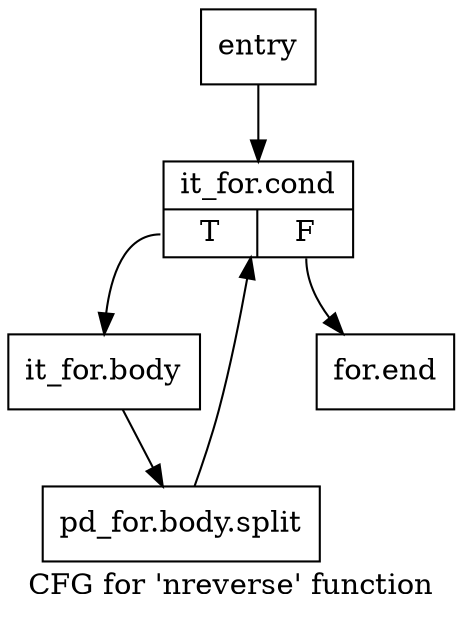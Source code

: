 digraph "CFG for 'nreverse' function" {
	label="CFG for 'nreverse' function";

	Node0x95d2d80 [shape=record,label="{entry}"];
	Node0x95d2d80 -> Node0x95d2dd0;
	Node0x95d2dd0 [shape=record,label="{it_for.cond|{<s0>T|<s1>F}}"];
	Node0x95d2dd0:s0 -> Node0x95d2e20;
	Node0x95d2dd0:s1 -> Node0x95d2e70;
	Node0x95d2e20 [shape=record,label="{it_for.body}"];
	Node0x95d2e20 -> Node0xeda2130;
	Node0xeda2130 [shape=record,label="{pd_for.body.split}"];
	Node0xeda2130 -> Node0x95d2dd0;
	Node0x95d2e70 [shape=record,label="{for.end}"];
}
